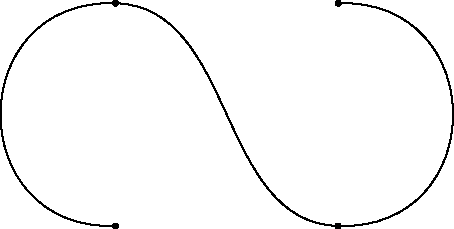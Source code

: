 size(8cm,0);
pair A=(0,0), B=(0,1), C=(1,0), D=(1,1);

draw(A..B..C..D);
dot(A);dot(B);dot(C);dot(D);

